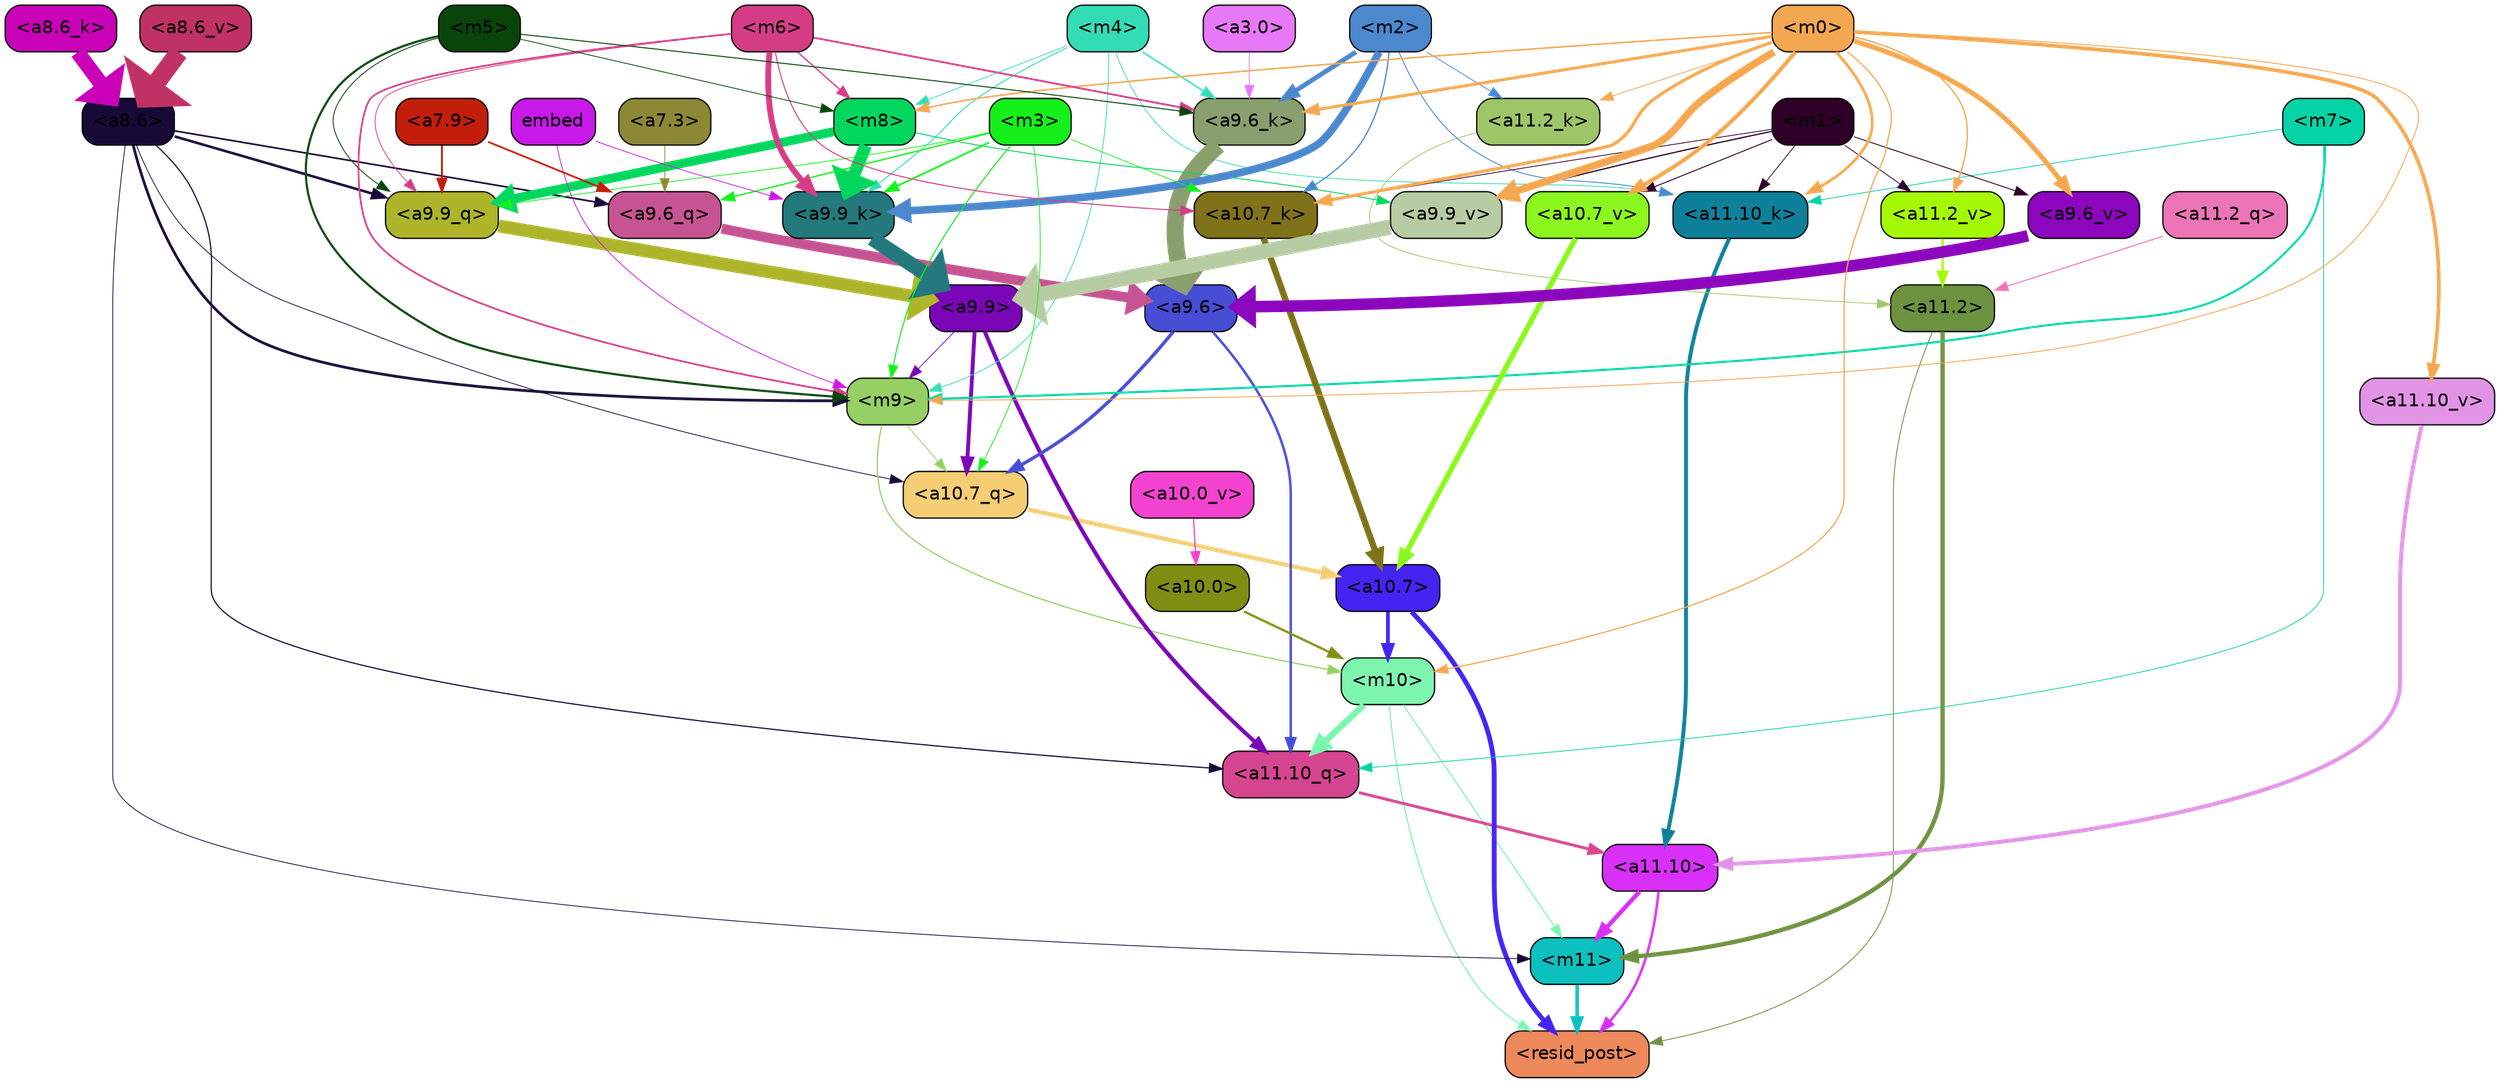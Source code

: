 strict digraph "" {
	graph [bgcolor=transparent,
		layout=dot,
		overlap=false,
		splines=true
	];
	"<m11>"	[color=black,
		fillcolor="#0dc0bf",
		fontname=Helvetica,
		shape=box,
		style="filled, rounded"];
	"<resid_post>"	[color=black,
		fillcolor="#ed895b",
		fontname=Helvetica,
		shape=box,
		style="filled, rounded"];
	"<m11>" -> "<resid_post>"	[color="#0dc0bf",
		penwidth=2.702841281890869];
	"<a11.10>"	[color=black,
		fillcolor="#d830f7",
		fontname=Helvetica,
		shape=box,
		style="filled, rounded"];
	"<a11.10>" -> "<m11>"	[color="#d830f7",
		penwidth=3.3565988540649414];
	"<a11.10>" -> "<resid_post>"	[color="#d830f7",
		penwidth=1.9347846508026123];
	"<a11.2>"	[color=black,
		fillcolor="#6d923f",
		fontname=Helvetica,
		shape=box,
		style="filled, rounded"];
	"<a11.2>" -> "<m11>"	[color="#6d923f",
		penwidth=3.357710838317871];
	"<a11.2>" -> "<resid_post>"	[color="#6d923f",
		penwidth=0.6756799221038818];
	"<m10>"	[color=black,
		fillcolor="#7ef5af",
		fontname=Helvetica,
		shape=box,
		style="filled, rounded"];
	"<m10>" -> "<m11>"	[color="#7ef5af",
		penwidth=0.7995781898498535];
	"<m10>" -> "<resid_post>"	[color="#7ef5af",
		penwidth=0.84842848777771];
	"<a11.10_q>"	[color=black,
		fillcolor="#d64590",
		fontname=Helvetica,
		shape=box,
		style="filled, rounded"];
	"<m10>" -> "<a11.10_q>"	[color="#7ef5af",
		penwidth=5.131217956542969];
	"<a10.7>"	[color=black,
		fillcolor="#4523f1",
		fontname=Helvetica,
		shape=box,
		style="filled, rounded"];
	"<a10.7>" -> "<resid_post>"	[color="#4523f1",
		penwidth=3.701959013938904];
	"<a10.7>" -> "<m10>"	[color="#4523f1",
		penwidth=2.9233598709106445];
	"<a8.6>"	[color=black,
		fillcolor="#170a36",
		fontname=Helvetica,
		shape=box,
		style="filled, rounded"];
	"<a8.6>" -> "<m11>"	[color="#170a36",
		penwidth=0.6];
	"<a8.6>" -> "<a11.10_q>"	[color="#170a36",
		penwidth=0.8920164108276367];
	"<m9>"	[color=black,
		fillcolor="#96cf64",
		fontname=Helvetica,
		shape=box,
		style="filled, rounded"];
	"<a8.6>" -> "<m9>"	[color="#170a36",
		penwidth=2.0895538330078125];
	"<a10.7_q>"	[color=black,
		fillcolor="#f4cd74",
		fontname=Helvetica,
		shape=box,
		style="filled, rounded"];
	"<a8.6>" -> "<a10.7_q>"	[color="#170a36",
		penwidth=0.6];
	"<a9.9_q>"	[color=black,
		fillcolor="#aeb52b",
		fontname=Helvetica,
		shape=box,
		style="filled, rounded"];
	"<a8.6>" -> "<a9.9_q>"	[color="#170a36",
		penwidth=1.9669651985168457];
	"<a9.6_q>"	[color=black,
		fillcolor="#c65492",
		fontname=Helvetica,
		shape=box,
		style="filled, rounded"];
	"<a8.6>" -> "<a9.6_q>"	[color="#170a36",
		penwidth=1.2784099578857422];
	"<a11.10_q>" -> "<a11.10>"	[color="#d64590",
		penwidth=2.230653762817383];
	"<a11.2_q>"	[color=black,
		fillcolor="#eb75b6",
		fontname=Helvetica,
		shape=box,
		style="filled, rounded"];
	"<a11.2_q>" -> "<a11.2>"	[color="#eb75b6",
		penwidth=0.7805061340332031];
	"<a11.10_k>"	[color=black,
		fillcolor="#0e809a",
		fontname=Helvetica,
		shape=box,
		style="filled, rounded"];
	"<a11.10_k>" -> "<a11.10>"	[color="#0e809a",
		penwidth=3.010073661804199];
	"<a11.2_k>"	[color=black,
		fillcolor="#9ec567",
		fontname=Helvetica,
		shape=box,
		style="filled, rounded"];
	"<a11.2_k>" -> "<a11.2>"	[color="#9ec567",
		penwidth=0.6];
	"<a11.10_v>"	[color=black,
		fillcolor="#e194e6",
		fontname=Helvetica,
		shape=box,
		style="filled, rounded"];
	"<a11.10_v>" -> "<a11.10>"	[color="#e194e6",
		penwidth=3.0961761474609375];
	"<a11.2_v>"	[color=black,
		fillcolor="#a5f907",
		fontname=Helvetica,
		shape=box,
		style="filled, rounded"];
	"<a11.2_v>" -> "<a11.2>"	[color="#a5f907",
		penwidth=1.7951231002807617];
	"<a9.9>"	[color=black,
		fillcolor="#7a06b7",
		fontname=Helvetica,
		shape=box,
		style="filled, rounded"];
	"<a9.9>" -> "<a11.10_q>"	[color="#7a06b7",
		penwidth=3.086172103881836];
	"<a9.9>" -> "<m9>"	[color="#7a06b7",
		penwidth=0.6];
	"<a9.9>" -> "<a10.7_q>"	[color="#7a06b7",
		penwidth=2.9829912185668945];
	"<a9.6>"	[color=black,
		fillcolor="#474dd4",
		fontname=Helvetica,
		shape=box,
		style="filled, rounded"];
	"<a9.6>" -> "<a11.10_q>"	[color="#474dd4",
		penwidth=1.9188203811645508];
	"<a9.6>" -> "<a10.7_q>"	[color="#474dd4",
		penwidth=2.6223926544189453];
	"<m7>"	[color=black,
		fillcolor="#05d3a5",
		fontname=Helvetica,
		shape=box,
		style="filled, rounded"];
	"<m7>" -> "<a11.10_q>"	[color="#05d3a5",
		penwidth=0.6];
	"<m7>" -> "<a11.10_k>"	[color="#05d3a5",
		penwidth=0.6];
	"<m7>" -> "<m9>"	[color="#05d3a5",
		penwidth=1.602376937866211];
	"<m4>"	[color=black,
		fillcolor="#34dcb6",
		fontname=Helvetica,
		shape=box,
		style="filled, rounded"];
	"<m4>" -> "<a11.10_k>"	[color="#34dcb6",
		penwidth=0.6];
	"<m4>" -> "<m9>"	[color="#34dcb6",
		penwidth=0.6];
	"<a9.9_k>"	[color=black,
		fillcolor="#23797c",
		fontname=Helvetica,
		shape=box,
		style="filled, rounded"];
	"<m4>" -> "<a9.9_k>"	[color="#34dcb6",
		penwidth=0.7440586090087891];
	"<a9.6_k>"	[color=black,
		fillcolor="#899f6d",
		fontname=Helvetica,
		shape=box,
		style="filled, rounded"];
	"<m4>" -> "<a9.6_k>"	[color="#34dcb6",
		penwidth=1.1381549835205078];
	"<m8>"	[color=black,
		fillcolor="#01d75e",
		fontname=Helvetica,
		shape=box,
		style="filled, rounded"];
	"<m4>" -> "<m8>"	[color="#34dcb6",
		penwidth=0.6];
	"<m2>"	[color=black,
		fillcolor="#4b88ce",
		fontname=Helvetica,
		shape=box,
		style="filled, rounded"];
	"<m2>" -> "<a11.10_k>"	[color="#4b88ce",
		penwidth=0.7053709030151367];
	"<m2>" -> "<a11.2_k>"	[color="#4b88ce",
		penwidth=0.6];
	"<a10.7_k>"	[color=black,
		fillcolor="#807219",
		fontname=Helvetica,
		shape=box,
		style="filled, rounded"];
	"<m2>" -> "<a10.7_k>"	[color="#4b88ce",
		penwidth=0.9458351135253906];
	"<m2>" -> "<a9.9_k>"	[color="#4b88ce",
		penwidth=5.899354457855225];
	"<m2>" -> "<a9.6_k>"	[color="#4b88ce",
		penwidth=3.641721725463867];
	"<m1>"	[color=black,
		fillcolor="#2e0028",
		fontname=Helvetica,
		shape=box,
		style="filled, rounded"];
	"<m1>" -> "<a11.10_k>"	[color="#2e0028",
		penwidth=0.6];
	"<m1>" -> "<a11.2_v>"	[color="#2e0028",
		penwidth=0.6];
	"<m1>" -> "<a10.7_k>"	[color="#2e0028",
		penwidth=0.6];
	"<a10.7_v>"	[color=black,
		fillcolor="#8cf71e",
		fontname=Helvetica,
		shape=box,
		style="filled, rounded"];
	"<m1>" -> "<a10.7_v>"	[color="#2e0028",
		penwidth=0.7276821136474609];
	"<a9.9_v>"	[color=black,
		fillcolor="#b8cca3",
		fontname=Helvetica,
		shape=box,
		style="filled, rounded"];
	"<m1>" -> "<a9.9_v>"	[color="#2e0028",
		penwidth=0.9372577667236328];
	"<a9.6_v>"	[color=black,
		fillcolor="#8b06bc",
		fontname=Helvetica,
		shape=box,
		style="filled, rounded"];
	"<m1>" -> "<a9.6_v>"	[color="#2e0028",
		penwidth=0.6895580291748047];
	"<m0>"	[color=black,
		fillcolor="#f3a750",
		fontname=Helvetica,
		shape=box,
		style="filled, rounded"];
	"<m0>" -> "<m10>"	[color="#f3a750",
		penwidth=0.9029474258422852];
	"<m0>" -> "<a11.10_k>"	[color="#f3a750",
		penwidth=2.144052505493164];
	"<m0>" -> "<a11.2_k>"	[color="#f3a750",
		penwidth=0.6134786605834961];
	"<m0>" -> "<a11.10_v>"	[color="#f3a750",
		penwidth=2.813839912414551];
	"<m0>" -> "<a11.2_v>"	[color="#f3a750",
		penwidth=0.9900531768798828];
	"<m0>" -> "<m9>"	[color="#f3a750",
		penwidth=0.6837482452392578];
	"<m0>" -> "<a10.7_k>"	[color="#f3a750",
		penwidth=2.4311294555664062];
	"<m0>" -> "<a10.7_v>"	[color="#f3a750",
		penwidth=3.061185836791992];
	"<m0>" -> "<a9.6_k>"	[color="#f3a750",
		penwidth=2.3033218383789062];
	"<m0>" -> "<a9.9_v>"	[color="#f3a750",
		penwidth=5.749459266662598];
	"<m0>" -> "<a9.6_v>"	[color="#f3a750",
		penwidth=3.8124656677246094];
	"<m0>" -> "<m8>"	[color="#f3a750",
		penwidth=1.1439266204833984];
	"<a10.0>"	[color=black,
		fillcolor="#808e13",
		fontname=Helvetica,
		shape=box,
		style="filled, rounded"];
	"<a10.0>" -> "<m10>"	[color="#808e13",
		penwidth=1.7953290939331055];
	"<m9>" -> "<m10>"	[color="#96cf64",
		penwidth=0.8976783752441406];
	"<m9>" -> "<a10.7_q>"	[color="#96cf64",
		penwidth=0.6];
	"<a10.7_q>" -> "<a10.7>"	[color="#f4cd74",
		penwidth=3.1667375564575195];
	"<a10.7_k>" -> "<a10.7>"	[color="#807219",
		penwidth=4.86921501159668];
	"<a10.7_v>" -> "<a10.7>"	[color="#8cf71e",
		penwidth=4.189113616943359];
	"<a10.0_v>"	[color=black,
		fillcolor="#f343d0",
		fontname=Helvetica,
		shape=box,
		style="filled, rounded"];
	"<a10.0_v>" -> "<a10.0>"	[color="#f343d0",
		penwidth=0.9297943115234375];
	"<m3>"	[color=black,
		fillcolor="#15f01b",
		fontname=Helvetica,
		shape=box,
		style="filled, rounded"];
	"<m3>" -> "<m9>"	[color="#15f01b",
		penwidth=0.8340511322021484];
	"<m3>" -> "<a10.7_q>"	[color="#15f01b",
		penwidth=0.6];
	"<m3>" -> "<a10.7_k>"	[color="#15f01b",
		penwidth=0.6];
	"<m3>" -> "<a9.9_q>"	[color="#15f01b",
		penwidth=0.6];
	"<m3>" -> "<a9.6_q>"	[color="#15f01b",
		penwidth=1.023146629333496];
	"<m3>" -> "<a9.9_k>"	[color="#15f01b",
		penwidth=1.3686113357543945];
	"<m6>"	[color=black,
		fillcolor="#d43d85",
		fontname=Helvetica,
		shape=box,
		style="filled, rounded"];
	"<m6>" -> "<m9>"	[color="#d43d85",
		penwidth=1.3627052307128906];
	"<m6>" -> "<a10.7_k>"	[color="#d43d85",
		penwidth=0.7860317230224609];
	"<m6>" -> "<a9.9_q>"	[color="#d43d85",
		penwidth=0.6];
	"<m6>" -> "<a9.9_k>"	[color="#d43d85",
		penwidth=4.531258583068848];
	"<m6>" -> "<a9.6_k>"	[color="#d43d85",
		penwidth=1.4181280136108398];
	"<m6>" -> "<m8>"	[color="#d43d85",
		penwidth=1.0155630111694336];
	"<m5>"	[color=black,
		fillcolor="#09450b",
		fontname=Helvetica,
		shape=box,
		style="filled, rounded"];
	"<m5>" -> "<m9>"	[color="#09450b",
		penwidth=1.681243896484375];
	"<m5>" -> "<a9.9_q>"	[color="#09450b",
		penwidth=0.6613569259643555];
	"<m5>" -> "<a9.6_k>"	[color="#09450b",
		penwidth=0.758631706237793];
	"<m5>" -> "<m8>"	[color="#09450b",
		penwidth=0.6134414672851562];
	embed	[color=black,
		fillcolor="#c919e8",
		fontname=Helvetica,
		shape=box,
		style="filled, rounded"];
	embed -> "<m9>"	[color="#c919e8",
		penwidth=0.6];
	embed -> "<a9.9_k>"	[color="#c919e8",
		penwidth=0.6];
	"<a9.9_q>" -> "<a9.9>"	[color="#aeb52b",
		penwidth=9.939762115478516];
	"<a9.6_q>" -> "<a9.6>"	[color="#c65492",
		penwidth=7.661715507507324];
	"<a9.9_k>" -> "<a9.9>"	[color="#23797c",
		penwidth=11.399191856384277];
	"<a9.6_k>" -> "<a9.6>"	[color="#899f6d",
		penwidth=13.081165313720703];
	"<a9.9_v>" -> "<a9.9>"	[color="#b8cca3",
		penwidth=11.790493965148926];
	"<a9.6_v>" -> "<a9.6>"	[color="#8b06bc",
		penwidth=8.907938003540039];
	"<m8>" -> "<a9.9_q>"	[color="#01d75e",
		penwidth=6.900845050811768];
	"<m8>" -> "<a9.9_k>"	[color="#01d75e",
		penwidth=9.720273971557617];
	"<m8>" -> "<a9.9_v>"	[color="#01d75e",
		penwidth=0.7325820922851562];
	"<a7.9>"	[color=black,
		fillcolor="#c21e0b",
		fontname=Helvetica,
		shape=box,
		style="filled, rounded"];
	"<a7.9>" -> "<a9.9_q>"	[color="#c21e0b",
		penwidth=1.4397644996643066];
	"<a7.9>" -> "<a9.6_q>"	[color="#c21e0b",
		penwidth=1.3931035995483398];
	"<a7.3>"	[color=black,
		fillcolor="#8d8835",
		fontname=Helvetica,
		shape=box,
		style="filled, rounded"];
	"<a7.3>" -> "<a9.6_q>"	[color="#8d8835",
		penwidth=0.6];
	"<a3.0>"	[color=black,
		fillcolor="#e778f7",
		fontname=Helvetica,
		shape=box,
		style="filled, rounded"];
	"<a3.0>" -> "<a9.6_k>"	[color="#e778f7",
		penwidth=0.6];
	"<a8.6_k>"	[color=black,
		fillcolor="#c902b7",
		fontname=Helvetica,
		shape=box,
		style="filled, rounded"];
	"<a8.6_k>" -> "<a8.6>"	[color="#c902b7",
		penwidth=11.655789375305176];
	"<a8.6_v>"	[color=black,
		fillcolor="#c03263",
		fontname=Helvetica,
		shape=box,
		style="filled, rounded"];
	"<a8.6_v>" -> "<a8.6>"	[color="#c03263",
		penwidth=14.296124935150146];
}
